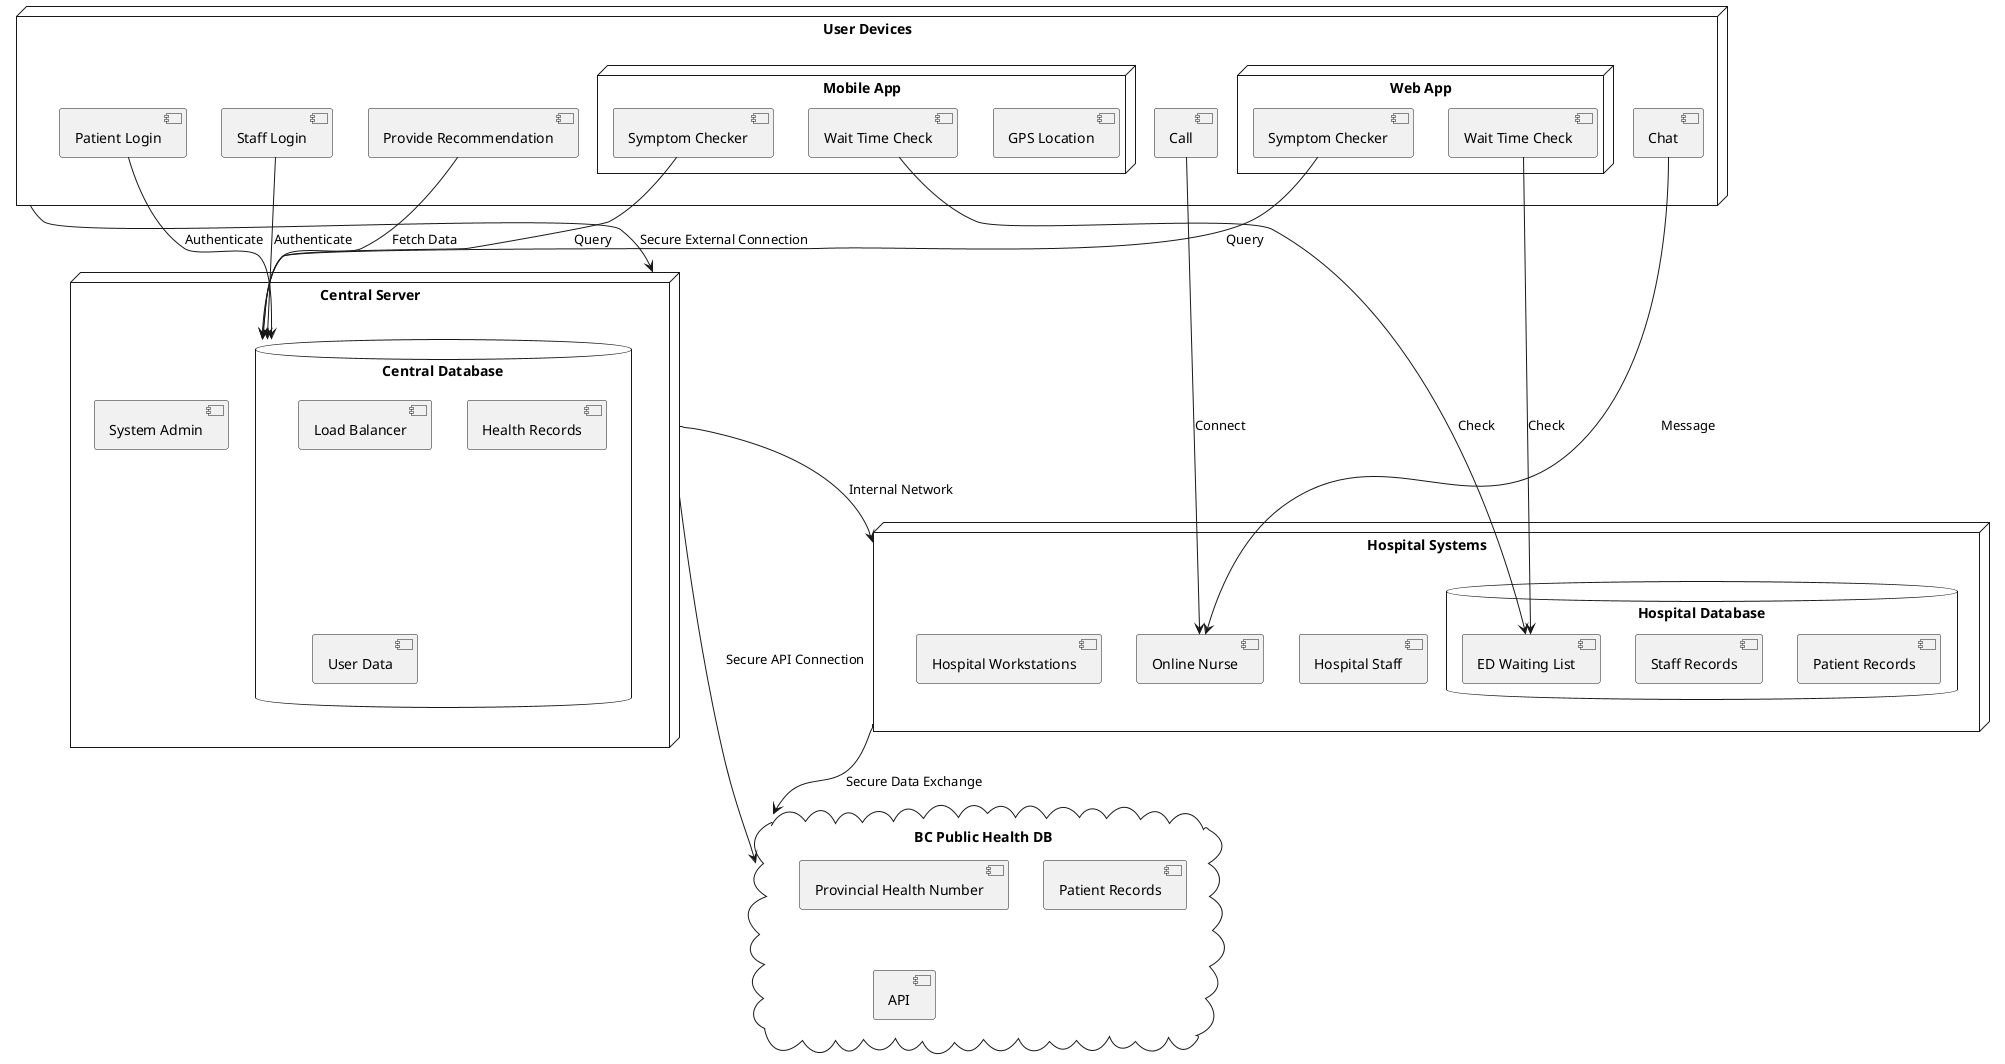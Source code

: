 @startuml deployment-MrED

'cloud components'
cloud "BC Public Health DB" as publicDB {
    component "Provincial Health Number" as PHN
    component "Patient Records" as publicRecords
    component "API" as api
}

'main nodes'
node "Hospital Systems" as systems {
    component "Hospital Staff" as staff
    component "Online Nurse" as onlineNurse
    component "Hospital Workstations" as workstations
    database "Hospital Database" as DB {
        [Patient Records] as records
        [Staff Records] as staffRecords
        [ED Waiting List] as EDList
    }
}

node "Central Server" as server {
    component "System Admin" as sysadmin
    database "Central Database" as centralDB {
        [Load Balancer] as balancer
        [Health Records] as healthRecords
        [User Data] as userData
    }
}

node "User Devices" as devices {
    node "Mobile App" as mobileApp {
        [GPS Location] as mobileGPS
        [Symptom Checker] as mobileSymptomChecker
        [Wait Time Check] as mobileWaitTime
    }
    node "Web App" as webApp {
        [Symptom Checker] as webSymptomChecker
        [Wait Time Check] as webWaitTime
    }
    
    'Shared components between Mobile and Web Apps'
    'GPS Location is only guaranteed on mobile devices'
    component "Patient Login" as userLogin
    component "Staff Login" as staffLogin
    component "Provide Recommendation" as recommendation
    component "Call" as call
    component "Chat" as chat
}

'Define relationships'
devices --> server : Secure External Connection
server --> systems : Internal Network
server --> publicDB : Secure API Connection
systems --> publicDB : Secure Data Exchange

userLogin --> centralDB : Authenticate
staffLogin --> centralDB : Authenticate
mobileSymptomChecker --> centralDB : Query
webSymptomChecker --> centralDB : Query
recommendation --> centralDB : Fetch Data
mobileWaitTime --> EDList : Check
webWaitTime --> EDList : Check
call --> onlineNurse : Connect
chat --> onlineNurse : Message

@enduml